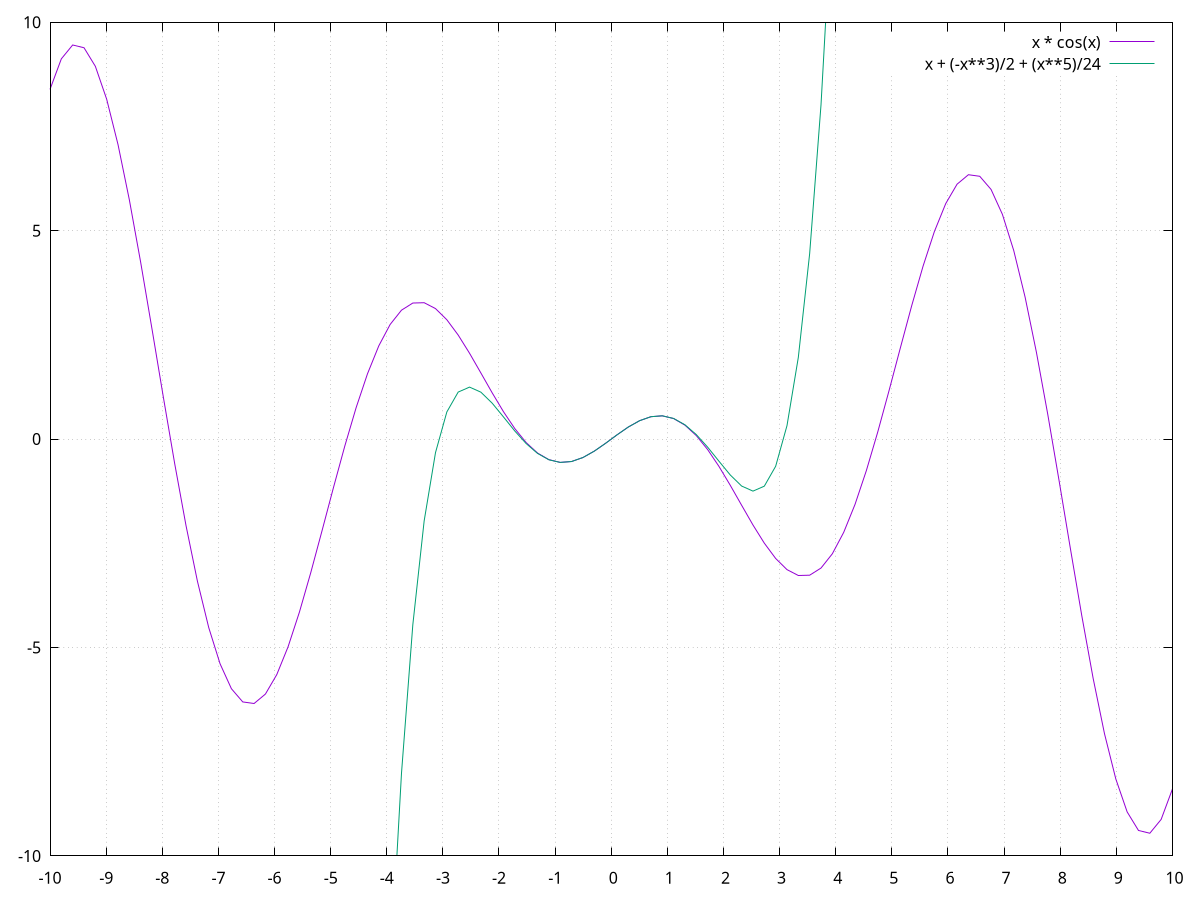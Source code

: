 set terminal eps
set output "img3.eps"
set xrange[-10:10]
set yrange[-10:10]
set grid
set xtics 1
plot x * cos(x), x + (-x**3)/2 + (x**5)/24
quit
